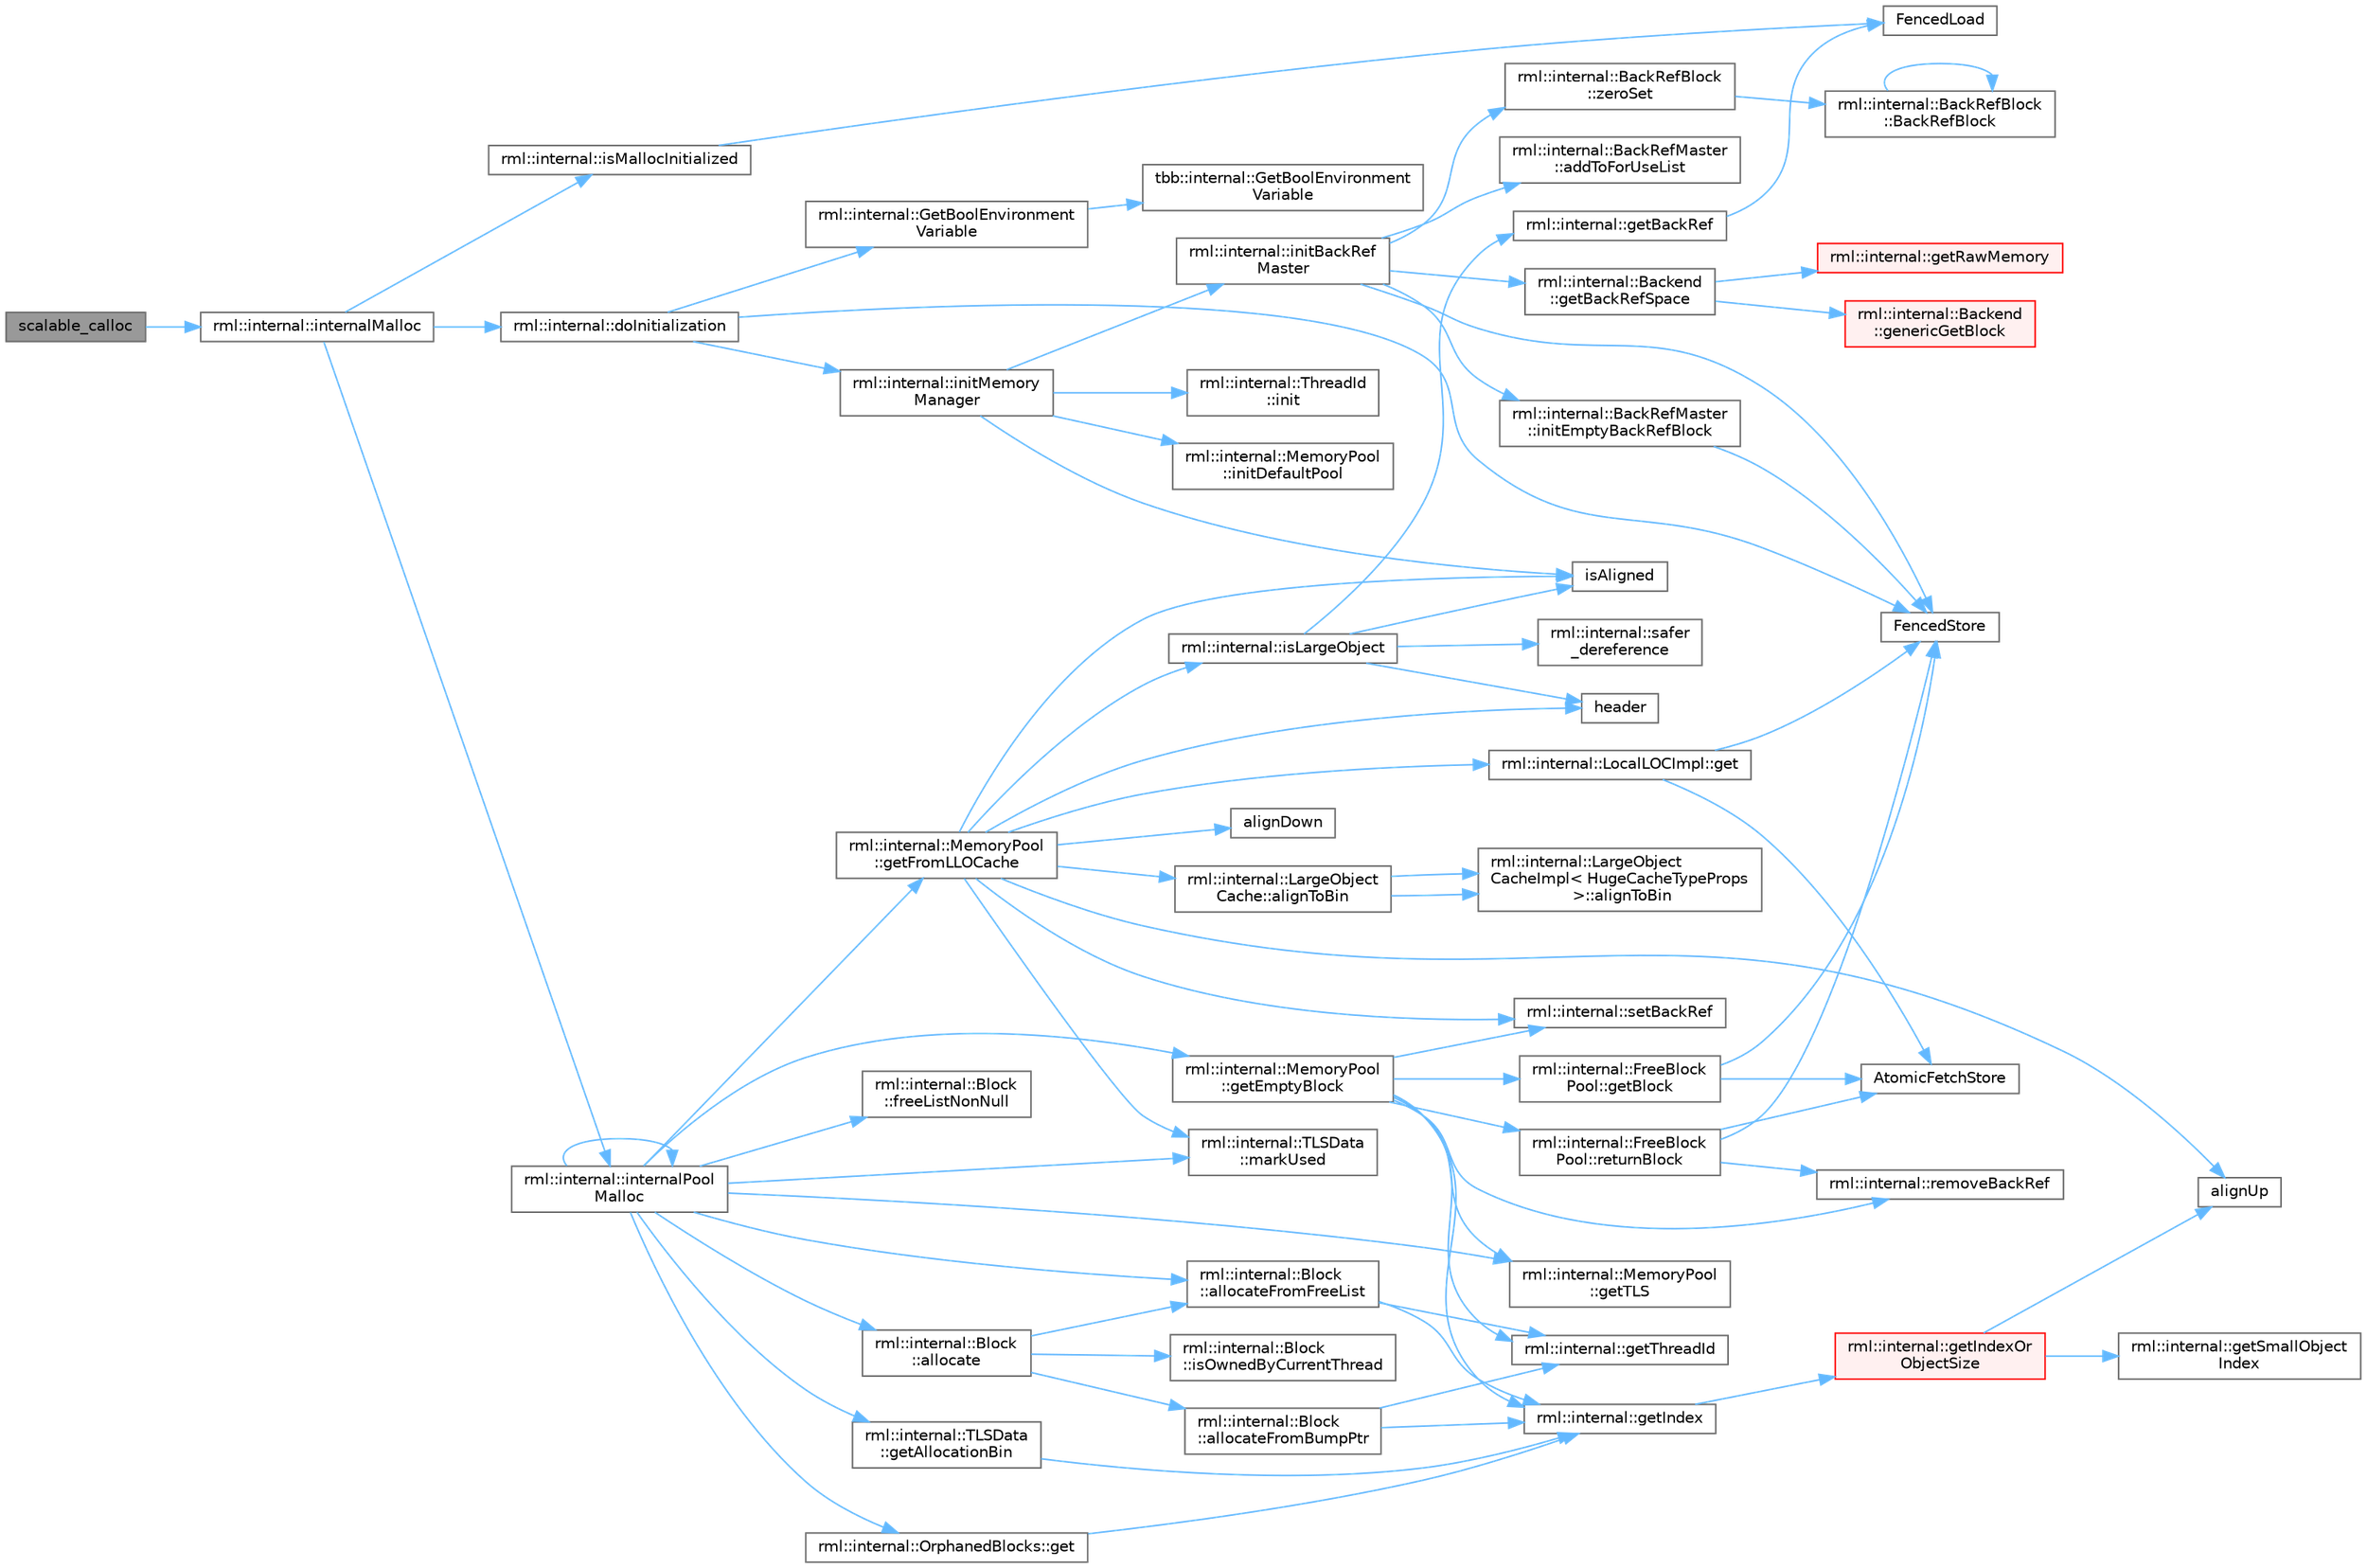 digraph "scalable_calloc"
{
 // LATEX_PDF_SIZE
  bgcolor="transparent";
  edge [fontname=Helvetica,fontsize=10,labelfontname=Helvetica,labelfontsize=10];
  node [fontname=Helvetica,fontsize=10,shape=box,height=0.2,width=0.4];
  rankdir="LR";
  Node1 [id="Node000001",label="scalable_calloc",height=0.2,width=0.4,color="gray40", fillcolor="grey60", style="filled", fontcolor="black",tooltip=" "];
  Node1 -> Node2 [id="edge1_Node000001_Node000002",color="steelblue1",style="solid",tooltip=" "];
  Node2 [id="Node000002",label="rml::internal::internalMalloc",height=0.2,width=0.4,color="grey40", fillcolor="white", style="filled",URL="$namespacerml_1_1internal.html#a19b0fbc5aaa4b08cc412bb5777b01f89",tooltip=" "];
  Node2 -> Node3 [id="edge2_Node000002_Node000003",color="steelblue1",style="solid",tooltip=" "];
  Node3 [id="Node000003",label="rml::internal::doInitialization",height=0.2,width=0.4,color="grey40", fillcolor="white", style="filled",URL="$namespacerml_1_1internal.html#aad59cc02d849210b00c8587544e44e20",tooltip="Ensures that initMemoryManager() is called once and only once."];
  Node3 -> Node4 [id="edge3_Node000003_Node000004",color="steelblue1",style="solid",tooltip=" "];
  Node4 [id="Node000004",label="FencedStore",height=0.2,width=0.4,color="grey40", fillcolor="white", style="filled",URL="$_synchronize_8h.html#a19886ee3899c0a2435ea9840116ea325",tooltip=" "];
  Node3 -> Node5 [id="edge4_Node000003_Node000005",color="steelblue1",style="solid",tooltip=" "];
  Node5 [id="Node000005",label="rml::internal::GetBoolEnvironment\lVariable",height=0.2,width=0.4,color="grey40", fillcolor="white", style="filled",URL="$namespacerml_1_1internal.html#acbf202195ce55902f2237ab9e8de3be5",tooltip=" "];
  Node5 -> Node6 [id="edge5_Node000005_Node000006",color="steelblue1",style="solid",tooltip=" "];
  Node6 [id="Node000006",label="tbb::internal::GetBoolEnvironment\lVariable",height=0.2,width=0.4,color="grey40", fillcolor="white", style="filled",URL="$namespacetbb_1_1internal.html#a97d6c00654cc85d4c072f1a082c8c28a",tooltip=" "];
  Node3 -> Node7 [id="edge6_Node000003_Node000007",color="steelblue1",style="solid",tooltip=" "];
  Node7 [id="Node000007",label="rml::internal::initMemory\lManager",height=0.2,width=0.4,color="grey40", fillcolor="white", style="filled",URL="$namespacerml_1_1internal.html#ab24be00d5e9e602105742c4b1c7903a4",tooltip=" "];
  Node7 -> Node8 [id="edge7_Node000007_Node000008",color="steelblue1",style="solid",tooltip=" "];
  Node8 [id="Node000008",label="rml::internal::ThreadId\l::init",height=0.2,width=0.4,color="grey40", fillcolor="white", style="filled",URL="$classrml_1_1internal_1_1_thread_id.html#a58d4cb2156367a2fc468f6daf5cbded2",tooltip=" "];
  Node7 -> Node9 [id="edge8_Node000007_Node000009",color="steelblue1",style="solid",tooltip=" "];
  Node9 [id="Node000009",label="rml::internal::initBackRef\lMaster",height=0.2,width=0.4,color="grey40", fillcolor="white", style="filled",URL="$namespacerml_1_1internal.html#a35c262cb0badff1e3b2a9df6357a344a",tooltip=" "];
  Node9 -> Node10 [id="edge9_Node000009_Node000010",color="steelblue1",style="solid",tooltip=" "];
  Node10 [id="Node000010",label="rml::internal::BackRefMaster\l::addToForUseList",height=0.2,width=0.4,color="grey40", fillcolor="white", style="filled",URL="$structrml_1_1internal_1_1_back_ref_master.html#a37ff8568740208b7e96498e34b02cfb0",tooltip=" "];
  Node9 -> Node4 [id="edge10_Node000009_Node000004",color="steelblue1",style="solid",tooltip=" "];
  Node9 -> Node11 [id="edge11_Node000009_Node000011",color="steelblue1",style="solid",tooltip=" "];
  Node11 [id="Node000011",label="rml::internal::Backend\l::getBackRefSpace",height=0.2,width=0.4,color="grey40", fillcolor="white", style="filled",URL="$classrml_1_1internal_1_1_backend.html#af43a5f0fc5038a3e60d58602b696af87",tooltip=" "];
  Node11 -> Node12 [id="edge12_Node000011_Node000012",color="steelblue1",style="solid",tooltip=" "];
  Node12 [id="Node000012",label="rml::internal::Backend\l::genericGetBlock",height=0.2,width=0.4,color="red", fillcolor="#FFF0F0", style="filled",URL="$classrml_1_1internal_1_1_backend.html#a17c603dbded6b99ac85e338515ae0d40",tooltip=" "];
  Node11 -> Node19 [id="edge13_Node000011_Node000019",color="steelblue1",style="solid",tooltip=" "];
  Node19 [id="Node000019",label="rml::internal::getRawMemory",height=0.2,width=0.4,color="red", fillcolor="#FFF0F0", style="filled",URL="$namespacerml_1_1internal.html#a20a102758b34fcecb92ab9a8a5b94bab",tooltip=" "];
  Node9 -> Node56 [id="edge14_Node000009_Node000056",color="steelblue1",style="solid",tooltip=" "];
  Node56 [id="Node000056",label="rml::internal::BackRefMaster\l::initEmptyBackRefBlock",height=0.2,width=0.4,color="grey40", fillcolor="white", style="filled",URL="$structrml_1_1internal_1_1_back_ref_master.html#a95aa7e0acc7e9849781dc1d4a73acd5c",tooltip=" "];
  Node56 -> Node4 [id="edge15_Node000056_Node000004",color="steelblue1",style="solid",tooltip=" "];
  Node9 -> Node57 [id="edge16_Node000009_Node000057",color="steelblue1",style="solid",tooltip=" "];
  Node57 [id="Node000057",label="rml::internal::BackRefBlock\l::zeroSet",height=0.2,width=0.4,color="grey40", fillcolor="white", style="filled",URL="$structrml_1_1internal_1_1_back_ref_block.html#a5ead9463c799a7dd21ce45a45df08972",tooltip=" "];
  Node57 -> Node58 [id="edge17_Node000057_Node000058",color="steelblue1",style="solid",tooltip=" "];
  Node58 [id="Node000058",label="rml::internal::BackRefBlock\l::BackRefBlock",height=0.2,width=0.4,color="grey40", fillcolor="white", style="filled",URL="$structrml_1_1internal_1_1_back_ref_block.html#a91f7edc927ea22aa8f687535fc5719ab",tooltip=" "];
  Node58 -> Node58 [id="edge18_Node000058_Node000058",color="steelblue1",style="solid",tooltip=" "];
  Node7 -> Node59 [id="edge19_Node000007_Node000059",color="steelblue1",style="solid",tooltip=" "];
  Node59 [id="Node000059",label="rml::internal::MemoryPool\l::initDefaultPool",height=0.2,width=0.4,color="grey40", fillcolor="white", style="filled",URL="$classrml_1_1internal_1_1_memory_pool.html#add7381e97285946d931d763e07dee7e5",tooltip=" "];
  Node7 -> Node29 [id="edge20_Node000007_Node000029",color="steelblue1",style="solid",tooltip=" "];
  Node29 [id="Node000029",label="isAligned",height=0.2,width=0.4,color="grey40", fillcolor="white", style="filled",URL="$_customize_8h.html#a717f2c2c0501922cd654a5ebf49b287e",tooltip=" "];
  Node2 -> Node60 [id="edge21_Node000002_Node000060",color="steelblue1",style="solid",tooltip=" "];
  Node60 [id="Node000060",label="rml::internal::internalPool\lMalloc",height=0.2,width=0.4,color="grey40", fillcolor="white", style="filled",URL="$namespacerml_1_1internal.html#a341c0310d4c1374c96acc18cd37eba26",tooltip=" "];
  Node60 -> Node61 [id="edge22_Node000060_Node000061",color="steelblue1",style="solid",tooltip=" "];
  Node61 [id="Node000061",label="rml::internal::Block\l::allocate",height=0.2,width=0.4,color="grey40", fillcolor="white", style="filled",URL="$classrml_1_1internal_1_1_block.html#ab304c726e184fcd2cad31e30306e07ab",tooltip=" "];
  Node61 -> Node62 [id="edge23_Node000061_Node000062",color="steelblue1",style="solid",tooltip=" "];
  Node62 [id="Node000062",label="rml::internal::Block\l::allocateFromBumpPtr",height=0.2,width=0.4,color="grey40", fillcolor="white", style="filled",URL="$classrml_1_1internal_1_1_block.html#a15badeb7c104a8f860a7375ed648a43e",tooltip=" "];
  Node62 -> Node63 [id="edge24_Node000062_Node000063",color="steelblue1",style="solid",tooltip=" "];
  Node63 [id="Node000063",label="rml::internal::getIndex",height=0.2,width=0.4,color="grey40", fillcolor="white", style="filled",URL="$namespacerml_1_1internal.html#a70dcd761b867baccb7ffdb087e52e215",tooltip=" "];
  Node63 -> Node64 [id="edge25_Node000063_Node000064",color="steelblue1",style="solid",tooltip=" "];
  Node64 [id="Node000064",label="rml::internal::getIndexOr\lObjectSize",height=0.2,width=0.4,color="red", fillcolor="#FFF0F0", style="filled",URL="$namespacerml_1_1internal.html#aebac3191559671ba56411f6a4926649a",tooltip=" "];
  Node64 -> Node23 [id="edge26_Node000064_Node000023",color="steelblue1",style="solid",tooltip=" "];
  Node23 [id="Node000023",label="alignUp",height=0.2,width=0.4,color="grey40", fillcolor="white", style="filled",URL="$shared__utils_8h.html#abf7a0e928f58ffeeefa291f674c30d69",tooltip=" "];
  Node64 -> Node65 [id="edge27_Node000064_Node000065",color="steelblue1",style="solid",tooltip=" "];
  Node65 [id="Node000065",label="rml::internal::getSmallObject\lIndex",height=0.2,width=0.4,color="grey40", fillcolor="white", style="filled",URL="$namespacerml_1_1internal.html#a1c4eb44e079bcce46d628794a9862661",tooltip=" "];
  Node62 -> Node67 [id="edge28_Node000062_Node000067",color="steelblue1",style="solid",tooltip=" "];
  Node67 [id="Node000067",label="rml::internal::getThreadId",height=0.2,width=0.4,color="grey40", fillcolor="white", style="filled",URL="$namespacerml_1_1internal.html#a2877b2db91c23b8b7eb1d37891c40b2b",tooltip=" "];
  Node61 -> Node68 [id="edge29_Node000061_Node000068",color="steelblue1",style="solid",tooltip=" "];
  Node68 [id="Node000068",label="rml::internal::Block\l::allocateFromFreeList",height=0.2,width=0.4,color="grey40", fillcolor="white", style="filled",URL="$classrml_1_1internal_1_1_block.html#a49c5382153edd22b031869f0a822f9f2",tooltip=" "];
  Node68 -> Node63 [id="edge30_Node000068_Node000063",color="steelblue1",style="solid",tooltip=" "];
  Node68 -> Node67 [id="edge31_Node000068_Node000067",color="steelblue1",style="solid",tooltip=" "];
  Node61 -> Node69 [id="edge32_Node000061_Node000069",color="steelblue1",style="solid",tooltip=" "];
  Node69 [id="Node000069",label="rml::internal::Block\l::isOwnedByCurrentThread",height=0.2,width=0.4,color="grey40", fillcolor="white", style="filled",URL="$classrml_1_1internal_1_1_block.html#a764948ac32e7d5689a755e4af99308e2",tooltip=" "];
  Node60 -> Node68 [id="edge33_Node000060_Node000068",color="steelblue1",style="solid",tooltip=" "];
  Node60 -> Node70 [id="edge34_Node000060_Node000070",color="steelblue1",style="solid",tooltip=" "];
  Node70 [id="Node000070",label="rml::internal::Block\l::freeListNonNull",height=0.2,width=0.4,color="grey40", fillcolor="white", style="filled",URL="$classrml_1_1internal_1_1_block.html#a624decb3bf1a4f7ab0b66e3ae0fb1324",tooltip=" "];
  Node60 -> Node71 [id="edge35_Node000060_Node000071",color="steelblue1",style="solid",tooltip=" "];
  Node71 [id="Node000071",label="rml::internal::OrphanedBlocks::get",height=0.2,width=0.4,color="grey40", fillcolor="white", style="filled",URL="$classrml_1_1internal_1_1_orphaned_blocks.html#a3ed9f9cf98cd6c788195e57408c5ed26",tooltip=" "];
  Node71 -> Node63 [id="edge36_Node000071_Node000063",color="steelblue1",style="solid",tooltip=" "];
  Node60 -> Node72 [id="edge37_Node000060_Node000072",color="steelblue1",style="solid",tooltip=" "];
  Node72 [id="Node000072",label="rml::internal::TLSData\l::getAllocationBin",height=0.2,width=0.4,color="grey40", fillcolor="white", style="filled",URL="$classrml_1_1internal_1_1_t_l_s_data.html#a26c607a6304c0fa325c6604cf7c767ea",tooltip=" "];
  Node72 -> Node63 [id="edge38_Node000072_Node000063",color="steelblue1",style="solid",tooltip=" "];
  Node60 -> Node73 [id="edge39_Node000060_Node000073",color="steelblue1",style="solid",tooltip=" "];
  Node73 [id="Node000073",label="rml::internal::MemoryPool\l::getEmptyBlock",height=0.2,width=0.4,color="grey40", fillcolor="white", style="filled",URL="$classrml_1_1internal_1_1_memory_pool.html#a16261e62d2c6418981ade9a7ea23d5d0",tooltip=" "];
  Node73 -> Node74 [id="edge40_Node000073_Node000074",color="steelblue1",style="solid",tooltip=" "];
  Node74 [id="Node000074",label="rml::internal::FreeBlock\lPool::getBlock",height=0.2,width=0.4,color="grey40", fillcolor="white", style="filled",URL="$classrml_1_1internal_1_1_free_block_pool.html#a3d6745e31d1a809ce90273ba7a8f8ab7",tooltip=" "];
  Node74 -> Node75 [id="edge41_Node000074_Node000075",color="steelblue1",style="solid",tooltip=" "];
  Node75 [id="Node000075",label="AtomicFetchStore",height=0.2,width=0.4,color="grey40", fillcolor="white", style="filled",URL="$_synchronize_8h.html#a8f959802bcef862416aed96fe5c6e601",tooltip=" "];
  Node74 -> Node4 [id="edge42_Node000074_Node000004",color="steelblue1",style="solid",tooltip=" "];
  Node73 -> Node63 [id="edge43_Node000073_Node000063",color="steelblue1",style="solid",tooltip=" "];
  Node73 -> Node67 [id="edge44_Node000073_Node000067",color="steelblue1",style="solid",tooltip=" "];
  Node73 -> Node76 [id="edge45_Node000073_Node000076",color="steelblue1",style="solid",tooltip=" "];
  Node76 [id="Node000076",label="rml::internal::MemoryPool\l::getTLS",height=0.2,width=0.4,color="grey40", fillcolor="white", style="filled",URL="$classrml_1_1internal_1_1_memory_pool.html#acdf684e1b29c9d00886d97b909798488",tooltip=" "];
  Node73 -> Node77 [id="edge46_Node000073_Node000077",color="steelblue1",style="solid",tooltip=" "];
  Node77 [id="Node000077",label="rml::internal::removeBackRef",height=0.2,width=0.4,color="grey40", fillcolor="white", style="filled",URL="$namespacerml_1_1internal.html#ab8e65fb38698f5544e2b1fa3127bec85",tooltip=" "];
  Node73 -> Node78 [id="edge47_Node000073_Node000078",color="steelblue1",style="solid",tooltip=" "];
  Node78 [id="Node000078",label="rml::internal::FreeBlock\lPool::returnBlock",height=0.2,width=0.4,color="grey40", fillcolor="white", style="filled",URL="$classrml_1_1internal_1_1_free_block_pool.html#a98adf682213916f2d39812b170938b4a",tooltip=" "];
  Node78 -> Node75 [id="edge48_Node000078_Node000075",color="steelblue1",style="solid",tooltip=" "];
  Node78 -> Node4 [id="edge49_Node000078_Node000004",color="steelblue1",style="solid",tooltip=" "];
  Node78 -> Node77 [id="edge50_Node000078_Node000077",color="steelblue1",style="solid",tooltip=" "];
  Node73 -> Node79 [id="edge51_Node000073_Node000079",color="steelblue1",style="solid",tooltip=" "];
  Node79 [id="Node000079",label="rml::internal::setBackRef",height=0.2,width=0.4,color="grey40", fillcolor="white", style="filled",URL="$namespacerml_1_1internal.html#aa5ddbf0f60817126c51b54ca648caf34",tooltip=" "];
  Node60 -> Node80 [id="edge52_Node000060_Node000080",color="steelblue1",style="solid",tooltip=" "];
  Node80 [id="Node000080",label="rml::internal::MemoryPool\l::getFromLLOCache",height=0.2,width=0.4,color="grey40", fillcolor="white", style="filled",URL="$classrml_1_1internal_1_1_memory_pool.html#af1f6175add16b2b950447b8b4c6bf491",tooltip=" "];
  Node80 -> Node22 [id="edge53_Node000080_Node000022",color="steelblue1",style="solid",tooltip=" "];
  Node22 [id="Node000022",label="alignDown",height=0.2,width=0.4,color="grey40", fillcolor="white", style="filled",URL="$shared__utils_8h.html#ab3918cd2395835f90b78b96d4e1e2390",tooltip=" "];
  Node80 -> Node81 [id="edge54_Node000080_Node000081",color="steelblue1",style="solid",tooltip=" "];
  Node81 [id="Node000081",label="rml::internal::LargeObject\lCache::alignToBin",height=0.2,width=0.4,color="grey40", fillcolor="white", style="filled",URL="$classrml_1_1internal_1_1_large_object_cache.html#a60b70cf5fd394c20459885fa6f093cb2",tooltip=" "];
  Node81 -> Node82 [id="edge55_Node000081_Node000082",color="steelblue1",style="solid",tooltip=" "];
  Node82 [id="Node000082",label="rml::internal::LargeObject\lCacheImpl\< HugeCacheTypeProps\l \>::alignToBin",height=0.2,width=0.4,color="grey40", fillcolor="white", style="filled",URL="$classrml_1_1internal_1_1_large_object_cache_impl.html#a01f6ac36f886dfe3a705818b82f739ed",tooltip=" "];
  Node81 -> Node82 [id="edge56_Node000081_Node000082",color="steelblue1",style="solid",tooltip=" "];
  Node80 -> Node23 [id="edge57_Node000080_Node000023",color="steelblue1",style="solid",tooltip=" "];
  Node80 -> Node83 [id="edge58_Node000080_Node000083",color="steelblue1",style="solid",tooltip=" "];
  Node83 [id="Node000083",label="rml::internal::LocalLOCImpl::get",height=0.2,width=0.4,color="grey40", fillcolor="white", style="filled",URL="$classrml_1_1internal_1_1_local_l_o_c_impl.html#af40a0514dcc47ac4ceccfea084adb199",tooltip=" "];
  Node83 -> Node75 [id="edge59_Node000083_Node000075",color="steelblue1",style="solid",tooltip=" "];
  Node83 -> Node4 [id="edge60_Node000083_Node000004",color="steelblue1",style="solid",tooltip=" "];
  Node80 -> Node84 [id="edge61_Node000080_Node000084",color="steelblue1",style="solid",tooltip=" "];
  Node84 [id="Node000084",label="header",height=0.2,width=0.4,color="grey40", fillcolor="white", style="filled",URL="$cblat1_8f.html#a410931b600854e6dd3e253731606117e",tooltip=" "];
  Node80 -> Node29 [id="edge62_Node000080_Node000029",color="steelblue1",style="solid",tooltip=" "];
  Node80 -> Node85 [id="edge63_Node000080_Node000085",color="steelblue1",style="solid",tooltip=" "];
  Node85 [id="Node000085",label="rml::internal::isLargeObject",height=0.2,width=0.4,color="grey40", fillcolor="white", style="filled",URL="$namespacerml_1_1internal.html#a730f387568a0a522e003dca4246eb393",tooltip=" "];
  Node85 -> Node86 [id="edge64_Node000085_Node000086",color="steelblue1",style="solid",tooltip=" "];
  Node86 [id="Node000086",label="rml::internal::getBackRef",height=0.2,width=0.4,color="grey40", fillcolor="white", style="filled",URL="$namespacerml_1_1internal.html#a674d3a46d675ee1887142a9118f48927",tooltip=" "];
  Node86 -> Node18 [id="edge65_Node000086_Node000018",color="steelblue1",style="solid",tooltip=" "];
  Node18 [id="Node000018",label="FencedLoad",height=0.2,width=0.4,color="grey40", fillcolor="white", style="filled",URL="$_synchronize_8h.html#a0792980ea26344eaf2fc0a4112b5d848",tooltip=" "];
  Node85 -> Node84 [id="edge66_Node000085_Node000084",color="steelblue1",style="solid",tooltip=" "];
  Node85 -> Node29 [id="edge67_Node000085_Node000029",color="steelblue1",style="solid",tooltip=" "];
  Node85 -> Node87 [id="edge68_Node000085_Node000087",color="steelblue1",style="solid",tooltip=" "];
  Node87 [id="Node000087",label="rml::internal::safer\l_dereference",height=0.2,width=0.4,color="grey40", fillcolor="white", style="filled",URL="$namespacerml_1_1internal.html#ad1ffc431b9c2d1e7109a72599d761792",tooltip=" "];
  Node80 -> Node88 [id="edge69_Node000080_Node000088",color="steelblue1",style="solid",tooltip=" "];
  Node88 [id="Node000088",label="rml::internal::TLSData\l::markUsed",height=0.2,width=0.4,color="grey40", fillcolor="white", style="filled",URL="$classrml_1_1internal_1_1_t_l_s_data.html#afabda6a63ddb1942d1d5a7a06f41e2ae",tooltip=" "];
  Node80 -> Node79 [id="edge70_Node000080_Node000079",color="steelblue1",style="solid",tooltip=" "];
  Node60 -> Node76 [id="edge71_Node000060_Node000076",color="steelblue1",style="solid",tooltip=" "];
  Node60 -> Node60 [id="edge72_Node000060_Node000060",color="steelblue1",style="solid",tooltip=" "];
  Node60 -> Node88 [id="edge73_Node000060_Node000088",color="steelblue1",style="solid",tooltip=" "];
  Node2 -> Node89 [id="edge74_Node000002_Node000089",color="steelblue1",style="solid",tooltip=" "];
  Node89 [id="Node000089",label="rml::internal::isMallocInitialized",height=0.2,width=0.4,color="grey40", fillcolor="white", style="filled",URL="$namespacerml_1_1internal.html#a61c4d632ea815cbeea8ed0ee72e06ac7",tooltip=" "];
  Node89 -> Node18 [id="edge75_Node000089_Node000018",color="steelblue1",style="solid",tooltip=" "];
}
